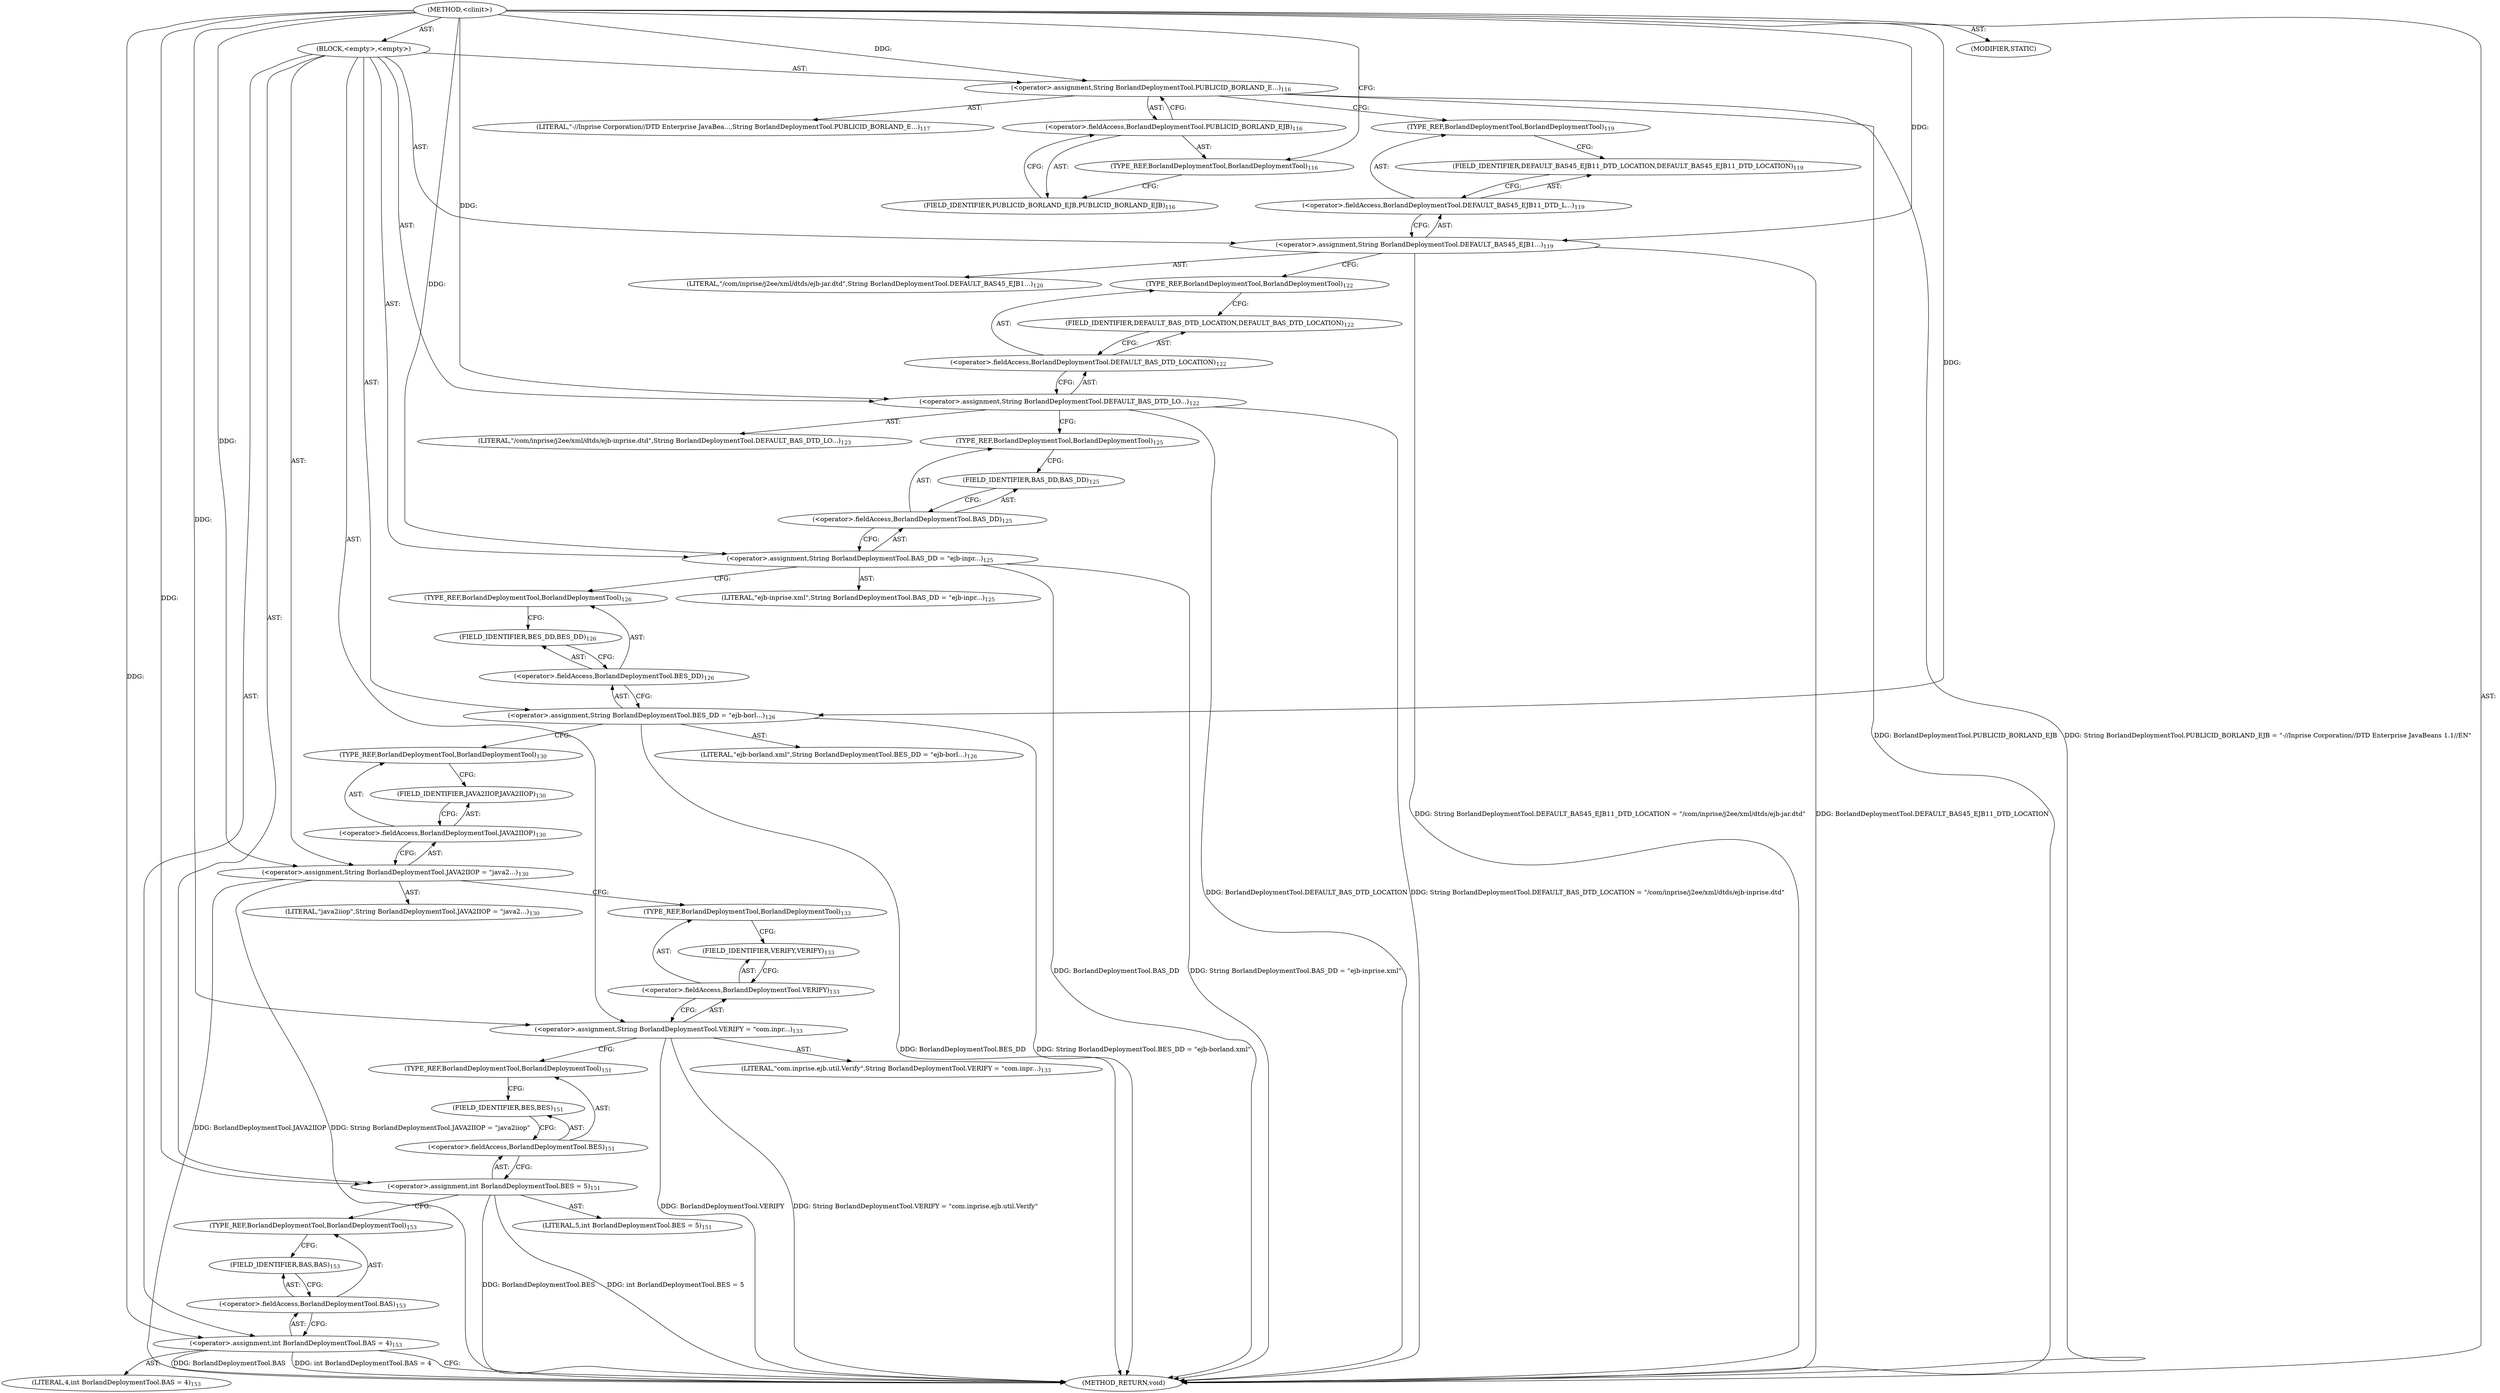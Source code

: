 digraph "&lt;clinit&gt;" {  
"111669149721" [label = <(METHOD,&lt;clinit&gt;)> ]
"25769803844" [label = <(BLOCK,&lt;empty&gt;,&lt;empty&gt;)> ]
"30064771471" [label = <(&lt;operator&gt;.assignment,String BorlandDeploymentTool.PUBLICID_BORLAND_E...)<SUB>116</SUB>> ]
"30064771472" [label = <(&lt;operator&gt;.fieldAccess,BorlandDeploymentTool.PUBLICID_BORLAND_EJB)<SUB>116</SUB>> ]
"180388626452" [label = <(TYPE_REF,BorlandDeploymentTool,BorlandDeploymentTool)<SUB>116</SUB>> ]
"55834574921" [label = <(FIELD_IDENTIFIER,PUBLICID_BORLAND_EJB,PUBLICID_BORLAND_EJB)<SUB>116</SUB>> ]
"90194313292" [label = <(LITERAL,&quot;-//Inprise Corporation//DTD Enterprise JavaBea...,String BorlandDeploymentTool.PUBLICID_BORLAND_E...)<SUB>117</SUB>> ]
"30064771473" [label = <(&lt;operator&gt;.assignment,String BorlandDeploymentTool.DEFAULT_BAS45_EJB1...)<SUB>119</SUB>> ]
"30064771474" [label = <(&lt;operator&gt;.fieldAccess,BorlandDeploymentTool.DEFAULT_BAS45_EJB11_DTD_L...)<SUB>119</SUB>> ]
"180388626453" [label = <(TYPE_REF,BorlandDeploymentTool,BorlandDeploymentTool)<SUB>119</SUB>> ]
"55834574922" [label = <(FIELD_IDENTIFIER,DEFAULT_BAS45_EJB11_DTD_LOCATION,DEFAULT_BAS45_EJB11_DTD_LOCATION)<SUB>119</SUB>> ]
"90194313293" [label = <(LITERAL,&quot;/com/inprise/j2ee/xml/dtds/ejb-jar.dtd&quot;,String BorlandDeploymentTool.DEFAULT_BAS45_EJB1...)<SUB>120</SUB>> ]
"30064771475" [label = <(&lt;operator&gt;.assignment,String BorlandDeploymentTool.DEFAULT_BAS_DTD_LO...)<SUB>122</SUB>> ]
"30064771476" [label = <(&lt;operator&gt;.fieldAccess,BorlandDeploymentTool.DEFAULT_BAS_DTD_LOCATION)<SUB>122</SUB>> ]
"180388626454" [label = <(TYPE_REF,BorlandDeploymentTool,BorlandDeploymentTool)<SUB>122</SUB>> ]
"55834574923" [label = <(FIELD_IDENTIFIER,DEFAULT_BAS_DTD_LOCATION,DEFAULT_BAS_DTD_LOCATION)<SUB>122</SUB>> ]
"90194313294" [label = <(LITERAL,&quot;/com/inprise/j2ee/xml/dtds/ejb-inprise.dtd&quot;,String BorlandDeploymentTool.DEFAULT_BAS_DTD_LO...)<SUB>123</SUB>> ]
"30064771477" [label = <(&lt;operator&gt;.assignment,String BorlandDeploymentTool.BAS_DD = &quot;ejb-inpr...)<SUB>125</SUB>> ]
"30064771478" [label = <(&lt;operator&gt;.fieldAccess,BorlandDeploymentTool.BAS_DD)<SUB>125</SUB>> ]
"180388626455" [label = <(TYPE_REF,BorlandDeploymentTool,BorlandDeploymentTool)<SUB>125</SUB>> ]
"55834574924" [label = <(FIELD_IDENTIFIER,BAS_DD,BAS_DD)<SUB>125</SUB>> ]
"90194313295" [label = <(LITERAL,&quot;ejb-inprise.xml&quot;,String BorlandDeploymentTool.BAS_DD = &quot;ejb-inpr...)<SUB>125</SUB>> ]
"30064771479" [label = <(&lt;operator&gt;.assignment,String BorlandDeploymentTool.BES_DD = &quot;ejb-borl...)<SUB>126</SUB>> ]
"30064771480" [label = <(&lt;operator&gt;.fieldAccess,BorlandDeploymentTool.BES_DD)<SUB>126</SUB>> ]
"180388626456" [label = <(TYPE_REF,BorlandDeploymentTool,BorlandDeploymentTool)<SUB>126</SUB>> ]
"55834574925" [label = <(FIELD_IDENTIFIER,BES_DD,BES_DD)<SUB>126</SUB>> ]
"90194313296" [label = <(LITERAL,&quot;ejb-borland.xml&quot;,String BorlandDeploymentTool.BES_DD = &quot;ejb-borl...)<SUB>126</SUB>> ]
"30064771481" [label = <(&lt;operator&gt;.assignment,String BorlandDeploymentTool.JAVA2IIOP = &quot;java2...)<SUB>130</SUB>> ]
"30064771482" [label = <(&lt;operator&gt;.fieldAccess,BorlandDeploymentTool.JAVA2IIOP)<SUB>130</SUB>> ]
"180388626457" [label = <(TYPE_REF,BorlandDeploymentTool,BorlandDeploymentTool)<SUB>130</SUB>> ]
"55834574926" [label = <(FIELD_IDENTIFIER,JAVA2IIOP,JAVA2IIOP)<SUB>130</SUB>> ]
"90194313297" [label = <(LITERAL,&quot;java2iiop&quot;,String BorlandDeploymentTool.JAVA2IIOP = &quot;java2...)<SUB>130</SUB>> ]
"30064771483" [label = <(&lt;operator&gt;.assignment,String BorlandDeploymentTool.VERIFY = &quot;com.inpr...)<SUB>133</SUB>> ]
"30064771484" [label = <(&lt;operator&gt;.fieldAccess,BorlandDeploymentTool.VERIFY)<SUB>133</SUB>> ]
"180388626458" [label = <(TYPE_REF,BorlandDeploymentTool,BorlandDeploymentTool)<SUB>133</SUB>> ]
"55834574927" [label = <(FIELD_IDENTIFIER,VERIFY,VERIFY)<SUB>133</SUB>> ]
"90194313298" [label = <(LITERAL,&quot;com.inprise.ejb.util.Verify&quot;,String BorlandDeploymentTool.VERIFY = &quot;com.inpr...)<SUB>133</SUB>> ]
"30064771485" [label = <(&lt;operator&gt;.assignment,int BorlandDeploymentTool.BES = 5)<SUB>151</SUB>> ]
"30064771486" [label = <(&lt;operator&gt;.fieldAccess,BorlandDeploymentTool.BES)<SUB>151</SUB>> ]
"180388626459" [label = <(TYPE_REF,BorlandDeploymentTool,BorlandDeploymentTool)<SUB>151</SUB>> ]
"55834574928" [label = <(FIELD_IDENTIFIER,BES,BES)<SUB>151</SUB>> ]
"90194313299" [label = <(LITERAL,5,int BorlandDeploymentTool.BES = 5)<SUB>151</SUB>> ]
"30064771487" [label = <(&lt;operator&gt;.assignment,int BorlandDeploymentTool.BAS = 4)<SUB>153</SUB>> ]
"30064771488" [label = <(&lt;operator&gt;.fieldAccess,BorlandDeploymentTool.BAS)<SUB>153</SUB>> ]
"180388626460" [label = <(TYPE_REF,BorlandDeploymentTool,BorlandDeploymentTool)<SUB>153</SUB>> ]
"55834574929" [label = <(FIELD_IDENTIFIER,BAS,BAS)<SUB>153</SUB>> ]
"90194313300" [label = <(LITERAL,4,int BorlandDeploymentTool.BAS = 4)<SUB>153</SUB>> ]
"133143986250" [label = <(MODIFIER,STATIC)> ]
"128849018905" [label = <(METHOD_RETURN,void)> ]
  "111669149721" -> "25769803844"  [ label = "AST: "] 
  "111669149721" -> "133143986250"  [ label = "AST: "] 
  "111669149721" -> "128849018905"  [ label = "AST: "] 
  "25769803844" -> "30064771471"  [ label = "AST: "] 
  "25769803844" -> "30064771473"  [ label = "AST: "] 
  "25769803844" -> "30064771475"  [ label = "AST: "] 
  "25769803844" -> "30064771477"  [ label = "AST: "] 
  "25769803844" -> "30064771479"  [ label = "AST: "] 
  "25769803844" -> "30064771481"  [ label = "AST: "] 
  "25769803844" -> "30064771483"  [ label = "AST: "] 
  "25769803844" -> "30064771485"  [ label = "AST: "] 
  "25769803844" -> "30064771487"  [ label = "AST: "] 
  "30064771471" -> "30064771472"  [ label = "AST: "] 
  "30064771471" -> "90194313292"  [ label = "AST: "] 
  "30064771472" -> "180388626452"  [ label = "AST: "] 
  "30064771472" -> "55834574921"  [ label = "AST: "] 
  "30064771473" -> "30064771474"  [ label = "AST: "] 
  "30064771473" -> "90194313293"  [ label = "AST: "] 
  "30064771474" -> "180388626453"  [ label = "AST: "] 
  "30064771474" -> "55834574922"  [ label = "AST: "] 
  "30064771475" -> "30064771476"  [ label = "AST: "] 
  "30064771475" -> "90194313294"  [ label = "AST: "] 
  "30064771476" -> "180388626454"  [ label = "AST: "] 
  "30064771476" -> "55834574923"  [ label = "AST: "] 
  "30064771477" -> "30064771478"  [ label = "AST: "] 
  "30064771477" -> "90194313295"  [ label = "AST: "] 
  "30064771478" -> "180388626455"  [ label = "AST: "] 
  "30064771478" -> "55834574924"  [ label = "AST: "] 
  "30064771479" -> "30064771480"  [ label = "AST: "] 
  "30064771479" -> "90194313296"  [ label = "AST: "] 
  "30064771480" -> "180388626456"  [ label = "AST: "] 
  "30064771480" -> "55834574925"  [ label = "AST: "] 
  "30064771481" -> "30064771482"  [ label = "AST: "] 
  "30064771481" -> "90194313297"  [ label = "AST: "] 
  "30064771482" -> "180388626457"  [ label = "AST: "] 
  "30064771482" -> "55834574926"  [ label = "AST: "] 
  "30064771483" -> "30064771484"  [ label = "AST: "] 
  "30064771483" -> "90194313298"  [ label = "AST: "] 
  "30064771484" -> "180388626458"  [ label = "AST: "] 
  "30064771484" -> "55834574927"  [ label = "AST: "] 
  "30064771485" -> "30064771486"  [ label = "AST: "] 
  "30064771485" -> "90194313299"  [ label = "AST: "] 
  "30064771486" -> "180388626459"  [ label = "AST: "] 
  "30064771486" -> "55834574928"  [ label = "AST: "] 
  "30064771487" -> "30064771488"  [ label = "AST: "] 
  "30064771487" -> "90194313300"  [ label = "AST: "] 
  "30064771488" -> "180388626460"  [ label = "AST: "] 
  "30064771488" -> "55834574929"  [ label = "AST: "] 
  "30064771471" -> "180388626453"  [ label = "CFG: "] 
  "30064771473" -> "180388626454"  [ label = "CFG: "] 
  "30064771475" -> "180388626455"  [ label = "CFG: "] 
  "30064771477" -> "180388626456"  [ label = "CFG: "] 
  "30064771479" -> "180388626457"  [ label = "CFG: "] 
  "30064771481" -> "180388626458"  [ label = "CFG: "] 
  "30064771483" -> "180388626459"  [ label = "CFG: "] 
  "30064771485" -> "180388626460"  [ label = "CFG: "] 
  "30064771487" -> "128849018905"  [ label = "CFG: "] 
  "30064771472" -> "30064771471"  [ label = "CFG: "] 
  "30064771474" -> "30064771473"  [ label = "CFG: "] 
  "30064771476" -> "30064771475"  [ label = "CFG: "] 
  "30064771478" -> "30064771477"  [ label = "CFG: "] 
  "30064771480" -> "30064771479"  [ label = "CFG: "] 
  "30064771482" -> "30064771481"  [ label = "CFG: "] 
  "30064771484" -> "30064771483"  [ label = "CFG: "] 
  "30064771486" -> "30064771485"  [ label = "CFG: "] 
  "30064771488" -> "30064771487"  [ label = "CFG: "] 
  "180388626452" -> "55834574921"  [ label = "CFG: "] 
  "55834574921" -> "30064771472"  [ label = "CFG: "] 
  "180388626453" -> "55834574922"  [ label = "CFG: "] 
  "55834574922" -> "30064771474"  [ label = "CFG: "] 
  "180388626454" -> "55834574923"  [ label = "CFG: "] 
  "55834574923" -> "30064771476"  [ label = "CFG: "] 
  "180388626455" -> "55834574924"  [ label = "CFG: "] 
  "55834574924" -> "30064771478"  [ label = "CFG: "] 
  "180388626456" -> "55834574925"  [ label = "CFG: "] 
  "55834574925" -> "30064771480"  [ label = "CFG: "] 
  "180388626457" -> "55834574926"  [ label = "CFG: "] 
  "55834574926" -> "30064771482"  [ label = "CFG: "] 
  "180388626458" -> "55834574927"  [ label = "CFG: "] 
  "55834574927" -> "30064771484"  [ label = "CFG: "] 
  "180388626459" -> "55834574928"  [ label = "CFG: "] 
  "55834574928" -> "30064771486"  [ label = "CFG: "] 
  "180388626460" -> "55834574929"  [ label = "CFG: "] 
  "55834574929" -> "30064771488"  [ label = "CFG: "] 
  "111669149721" -> "180388626452"  [ label = "CFG: "] 
  "30064771471" -> "128849018905"  [ label = "DDG: BorlandDeploymentTool.PUBLICID_BORLAND_EJB"] 
  "30064771471" -> "128849018905"  [ label = "DDG: String BorlandDeploymentTool.PUBLICID_BORLAND_EJB = &quot;-//Inprise Corporation//DTD Enterprise JavaBeans 1.1//EN&quot;"] 
  "30064771473" -> "128849018905"  [ label = "DDG: BorlandDeploymentTool.DEFAULT_BAS45_EJB11_DTD_LOCATION"] 
  "30064771473" -> "128849018905"  [ label = "DDG: String BorlandDeploymentTool.DEFAULT_BAS45_EJB11_DTD_LOCATION = &quot;/com/inprise/j2ee/xml/dtds/ejb-jar.dtd&quot;"] 
  "30064771475" -> "128849018905"  [ label = "DDG: BorlandDeploymentTool.DEFAULT_BAS_DTD_LOCATION"] 
  "30064771475" -> "128849018905"  [ label = "DDG: String BorlandDeploymentTool.DEFAULT_BAS_DTD_LOCATION = &quot;/com/inprise/j2ee/xml/dtds/ejb-inprise.dtd&quot;"] 
  "30064771477" -> "128849018905"  [ label = "DDG: BorlandDeploymentTool.BAS_DD"] 
  "30064771477" -> "128849018905"  [ label = "DDG: String BorlandDeploymentTool.BAS_DD = &quot;ejb-inprise.xml&quot;"] 
  "30064771479" -> "128849018905"  [ label = "DDG: BorlandDeploymentTool.BES_DD"] 
  "30064771479" -> "128849018905"  [ label = "DDG: String BorlandDeploymentTool.BES_DD = &quot;ejb-borland.xml&quot;"] 
  "30064771481" -> "128849018905"  [ label = "DDG: BorlandDeploymentTool.JAVA2IIOP"] 
  "30064771481" -> "128849018905"  [ label = "DDG: String BorlandDeploymentTool.JAVA2IIOP = &quot;java2iiop&quot;"] 
  "30064771483" -> "128849018905"  [ label = "DDG: BorlandDeploymentTool.VERIFY"] 
  "30064771483" -> "128849018905"  [ label = "DDG: String BorlandDeploymentTool.VERIFY = &quot;com.inprise.ejb.util.Verify&quot;"] 
  "30064771485" -> "128849018905"  [ label = "DDG: BorlandDeploymentTool.BES"] 
  "30064771485" -> "128849018905"  [ label = "DDG: int BorlandDeploymentTool.BES = 5"] 
  "30064771487" -> "128849018905"  [ label = "DDG: BorlandDeploymentTool.BAS"] 
  "30064771487" -> "128849018905"  [ label = "DDG: int BorlandDeploymentTool.BAS = 4"] 
  "111669149721" -> "30064771471"  [ label = "DDG: "] 
  "111669149721" -> "30064771473"  [ label = "DDG: "] 
  "111669149721" -> "30064771475"  [ label = "DDG: "] 
  "111669149721" -> "30064771477"  [ label = "DDG: "] 
  "111669149721" -> "30064771479"  [ label = "DDG: "] 
  "111669149721" -> "30064771481"  [ label = "DDG: "] 
  "111669149721" -> "30064771483"  [ label = "DDG: "] 
  "111669149721" -> "30064771485"  [ label = "DDG: "] 
  "111669149721" -> "30064771487"  [ label = "DDG: "] 
}
